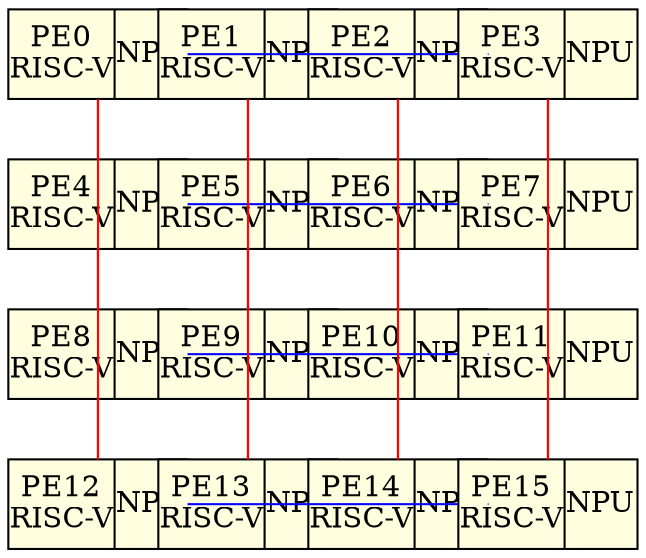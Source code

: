 graph Torus2D {
    layout=neato;
    splines=true;
    node [shape=record, style=filled, fillcolor=lightyellow, width=1.2, height=0.6, fixedsize=true];

    // Define 4x4 grid positions (x,y)
    PE0  [label="PE0\nRISC-V|NPU", pos="0,3!"];
    PE1  [label="PE1\nRISC-V|NPU", pos="1,3!"];
    PE2  [label="PE2\nRISC-V|NPU", pos="2,3!"];
    PE3  [label="PE3\nRISC-V|NPU", pos="3,3!"];

    PE4  [label="PE4\nRISC-V|NPU", pos="0,2!"];
    PE5  [label="PE5\nRISC-V|NPU", pos="1,2!"];
    PE6  [label="PE6\nRISC-V|NPU", pos="2,2!"];
    PE7  [label="PE7\nRISC-V|NPU", pos="3,2!"];

    PE8  [label="PE8\nRISC-V|NPU", pos="0,1!"];
    PE9  [label="PE9\nRISC-V|NPU", pos="1,1!"];
    PE10 [label="PE10\nRISC-V|NPU", pos="2,1!"];
    PE11 [label="PE11\nRISC-V|NPU", pos="3,1!"];

    PE12 [label="PE12\nRISC-V|NPU", pos="0,0!"];
    PE13 [label="PE13\nRISC-V|NPU", pos="1,0!"];
    PE14 [label="PE14\nRISC-V|NPU", pos="2,0!"];
    PE15 [label="PE15\nRISC-V|NPU", pos="3,0!"];

    // Use undirected edges for bidirectional torus links
    edge [color=blue];
    // Horizontal connections with wraparound
    PE0 -- PE1; PE1 -- PE2; PE2 -- PE3; PE3 -- PE0;
    PE4 -- PE5; PE5 -- PE6; PE6 -- PE7; PE7 -- PE4;
    PE8 -- PE9; PE9 -- PE10; PE10 -- PE11; PE11 -- PE8;
    PE12 -- PE13; PE13 -- PE14; PE14 -- PE15; PE15 -- PE12;

    edge [color=red];
    // Vertical connections with wraparound
    PE0 -- PE4; PE4 -- PE8; PE8 -- PE12; PE12 -- PE0;
    PE1 -- PE5; PE5 -- PE9; PE9 -- PE13; PE13 -- PE1;
    PE2 -- PE6; PE6 -- PE10; PE10 -- PE14; PE14 -- PE2;
    PE3 -- PE7; PE7 -- PE11; PE11 -- PE15; PE15 -- PE3;
}
